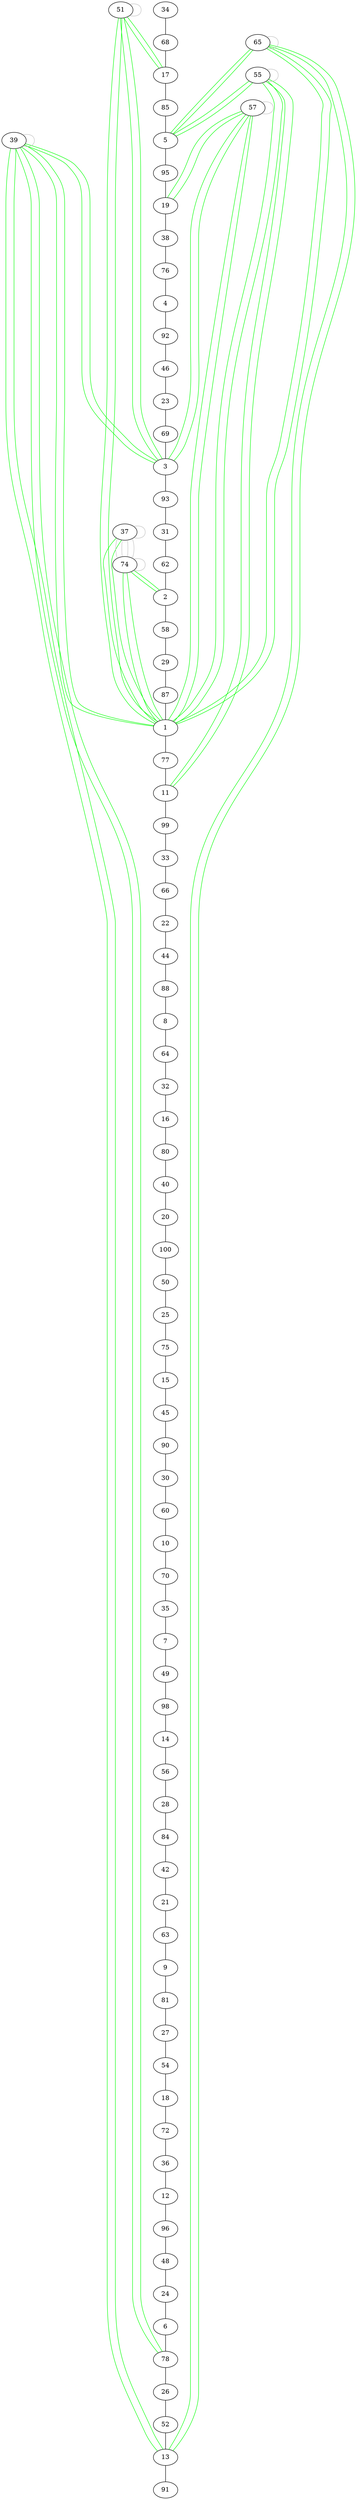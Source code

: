 graph "pokus-x.dot"{
34 -- 68 [color = black];
68 -- 17 [color = black];
17 -- 85 [color = black];
85 -- 5 [color = black];
5 -- 95 [color = black];
95 -- 19 [color = black];
19 -- 38 [color = black];
38 -- 76 [color = black];
76 -- 4 [color = black];
4 -- 92 [color = black];
92 -- 46 [color = black];
46 -- 23 [color = black];
23 -- 69 [color = black];
69 -- 3 [color = black];
3 -- 93 [color = black];
93 -- 31 [color = black];
31 -- 62 [color = black];
62 -- 2 [color = black];
2 -- 58 [color = black];
58 -- 29 [color = black];
29 -- 87 [color = black];
87 -- 1 [color = black];
1 -- 77 [color = black];
77 -- 11 [color = black];
11 -- 99 [color = black];
99 -- 33 [color = black];
33 -- 66 [color = black];
66 -- 22 [color = black];
22 -- 44 [color = black];
44 -- 88 [color = black];
88 -- 8 [color = black];
8 -- 64 [color = black];
64 -- 32 [color = black];
32 -- 16 [color = black];
16 -- 80 [color = black];
80 -- 40 [color = black];
40 -- 20 [color = black];
20 -- 100 [color = black];
100 -- 50 [color = black];
50 -- 25 [color = black];
25 -- 75 [color = black];
75 -- 15 [color = black];
15 -- 45 [color = black];
45 -- 90 [color = black];
90 -- 30 [color = black];
30 -- 60 [color = black];
60 -- 10 [color = black];
10 -- 70 [color = black];
70 -- 35 [color = black];
35 -- 7 [color = black];
7 -- 49 [color = black];
49 -- 98 [color = black];
98 -- 14 [color = black];
14 -- 56 [color = black];
56 -- 28 [color = black];
28 -- 84 [color = black];
84 -- 42 [color = black];
42 -- 21 [color = black];
21 -- 63 [color = black];
63 -- 9 [color = black];
9 -- 81 [color = black];
81 -- 27 [color = black];
27 -- 54 [color = black];
54 -- 18 [color = black];
18 -- 72 [color = black];
72 -- 36 [color = black];
36 -- 12 [color = black];
12 -- 96 [color = black];
96 -- 48 [color = black];
48 -- 24 [color = black];
24 -- 6 [color = black];
6 -- 78 [color = black];
78 -- 26 [color = black];
26 -- 52 [color = black];
52 -- 13 [color = black];
13 -- 91 [color = black];

37 -- 74 [color=gray];
37 -- 37 [color=gray];
37 -- 74 [color=gray];
39 -- 39 [color=gray];
51 -- 51 [color=gray];
55 -- 55 [color=gray];
57 -- 57 [color=gray];
65 -- 65 [color=gray];
74 -- 37 [color=gray];
74 -- 74 [color=gray];
37 -- 74 [color=gray];

37 -- 1 [color=green weight=0];
39 -- 3 [color=green weight=0];
39 -- 1 [color=green weight=0];
39 -- 78 [color=green weight=0];
39 -- 13 [color=green weight=0];
51 -- 17 [color=green weight=0];
51 -- 3 [color=green weight=0];
51 -- 1 [color=green weight=0];
55 -- 5 [color=green weight=0];
55 -- 1 [color=green weight=0];
55 -- 11 [color=green weight=0];
57 -- 19 [color=green weight=0];
57 -- 3 [color=green weight=0];
57 -- 1 [color=green weight=0];
65 -- 5 [color=green weight=0];
65 -- 1 [color=green weight=0];
65 -- 13 [color=green weight=0];
74 -- 2 [color=green weight=0];
74 -- 1 [color=green weight=0];
37 -- 1 [color=green weight=0];
39 -- 3 [color=green weight=0];
39 -- 1 [color=green weight=0];
39 -- 78 [color=green weight=0];
39 -- 13 [color=green weight=0];
51 -- 17 [color=green weight=0];
51 -- 3 [color=green weight=0];
51 -- 1 [color=green weight=0];
55 -- 5 [color=green weight=0];
55 -- 1 [color=green weight=0];
55 -- 11 [color=green weight=0];
57 -- 19 [color=green weight=0];
57 -- 3 [color=green weight=0];
57 -- 1 [color=green weight=0];
65 -- 5 [color=green weight=0];
65 -- 1 [color=green weight=0];
65 -- 13 [color=green weight=0];
74 -- 2 [color=green weight=0];
74 -- 1 [color=green weight=0];


}
